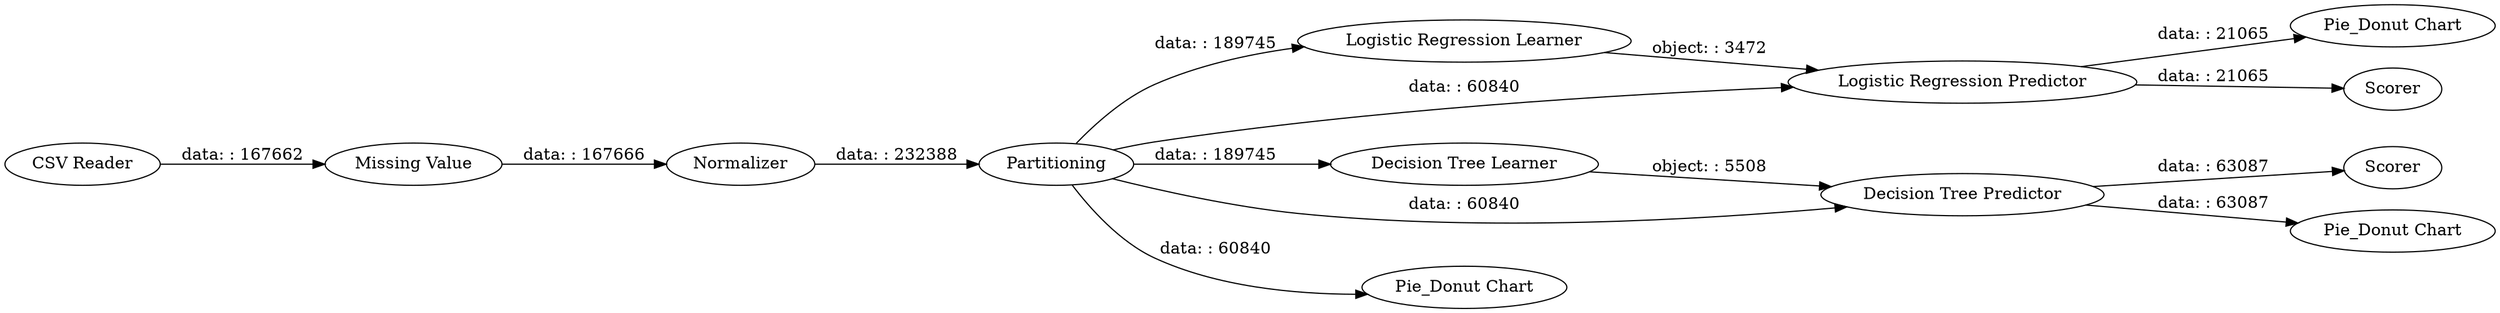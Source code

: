 digraph {
	"-5297591668016755778_1" [label="CSV Reader"]
	"-5297591668016755778_15" [label="Pie_Donut Chart"]
	"-5297591668016755778_18" [label=Normalizer]
	"-5297591668016755778_9" [label="Logistic Regression Learner"]
	"-5297591668016755778_11" [label=Scorer]
	"-5297591668016755778_7" [label=Scorer]
	"-5297591668016755778_13" [label="Pie_Donut Chart"]
	"-5297591668016755778_4" [label="Decision Tree Predictor"]
	"-5297591668016755778_3" [label="Decision Tree Learner"]
	"-5297591668016755778_10" [label="Logistic Regression Predictor"]
	"-5297591668016755778_19" [label="Pie_Donut Chart"]
	"-5297591668016755778_20" [label="Missing Value"]
	"-5297591668016755778_2" [label=Partitioning]
	"-5297591668016755778_3" -> "-5297591668016755778_4" [label="object: : 5508"]
	"-5297591668016755778_4" -> "-5297591668016755778_7" [label="data: : 63087"]
	"-5297591668016755778_2" -> "-5297591668016755778_4" [label="data: : 60840"]
	"-5297591668016755778_2" -> "-5297591668016755778_19" [label="data: : 60840"]
	"-5297591668016755778_10" -> "-5297591668016755778_11" [label="data: : 21065"]
	"-5297591668016755778_20" -> "-5297591668016755778_18" [label="data: : 167666"]
	"-5297591668016755778_1" -> "-5297591668016755778_20" [label="data: : 167662"]
	"-5297591668016755778_9" -> "-5297591668016755778_10" [label="object: : 3472"]
	"-5297591668016755778_18" -> "-5297591668016755778_2" [label="data: : 232388"]
	"-5297591668016755778_2" -> "-5297591668016755778_10" [label="data: : 60840"]
	"-5297591668016755778_2" -> "-5297591668016755778_9" [label="data: : 189745"]
	"-5297591668016755778_10" -> "-5297591668016755778_15" [label="data: : 21065"]
	"-5297591668016755778_2" -> "-5297591668016755778_3" [label="data: : 189745"]
	"-5297591668016755778_4" -> "-5297591668016755778_13" [label="data: : 63087"]
	rankdir=LR
}
